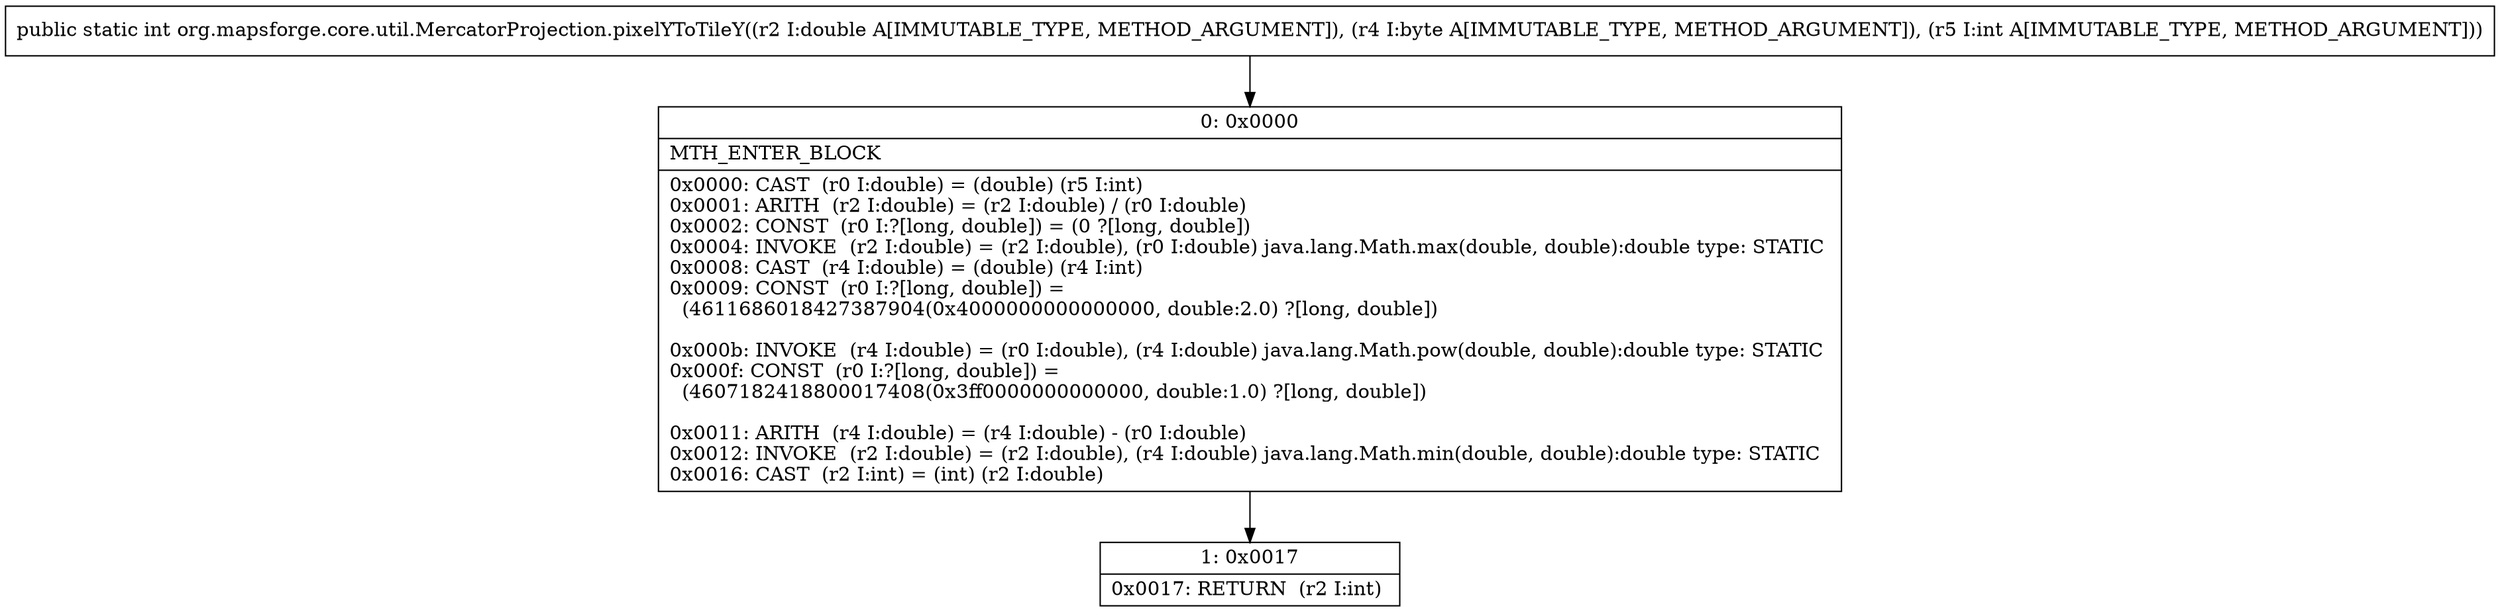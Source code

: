 digraph "CFG fororg.mapsforge.core.util.MercatorProjection.pixelYToTileY(DBI)I" {
Node_0 [shape=record,label="{0\:\ 0x0000|MTH_ENTER_BLOCK\l|0x0000: CAST  (r0 I:double) = (double) (r5 I:int) \l0x0001: ARITH  (r2 I:double) = (r2 I:double) \/ (r0 I:double) \l0x0002: CONST  (r0 I:?[long, double]) = (0 ?[long, double]) \l0x0004: INVOKE  (r2 I:double) = (r2 I:double), (r0 I:double) java.lang.Math.max(double, double):double type: STATIC \l0x0008: CAST  (r4 I:double) = (double) (r4 I:int) \l0x0009: CONST  (r0 I:?[long, double]) = \l  (4611686018427387904(0x4000000000000000, double:2.0) ?[long, double])\l \l0x000b: INVOKE  (r4 I:double) = (r0 I:double), (r4 I:double) java.lang.Math.pow(double, double):double type: STATIC \l0x000f: CONST  (r0 I:?[long, double]) = \l  (4607182418800017408(0x3ff0000000000000, double:1.0) ?[long, double])\l \l0x0011: ARITH  (r4 I:double) = (r4 I:double) \- (r0 I:double) \l0x0012: INVOKE  (r2 I:double) = (r2 I:double), (r4 I:double) java.lang.Math.min(double, double):double type: STATIC \l0x0016: CAST  (r2 I:int) = (int) (r2 I:double) \l}"];
Node_1 [shape=record,label="{1\:\ 0x0017|0x0017: RETURN  (r2 I:int) \l}"];
MethodNode[shape=record,label="{public static int org.mapsforge.core.util.MercatorProjection.pixelYToTileY((r2 I:double A[IMMUTABLE_TYPE, METHOD_ARGUMENT]), (r4 I:byte A[IMMUTABLE_TYPE, METHOD_ARGUMENT]), (r5 I:int A[IMMUTABLE_TYPE, METHOD_ARGUMENT])) }"];
MethodNode -> Node_0;
Node_0 -> Node_1;
}

